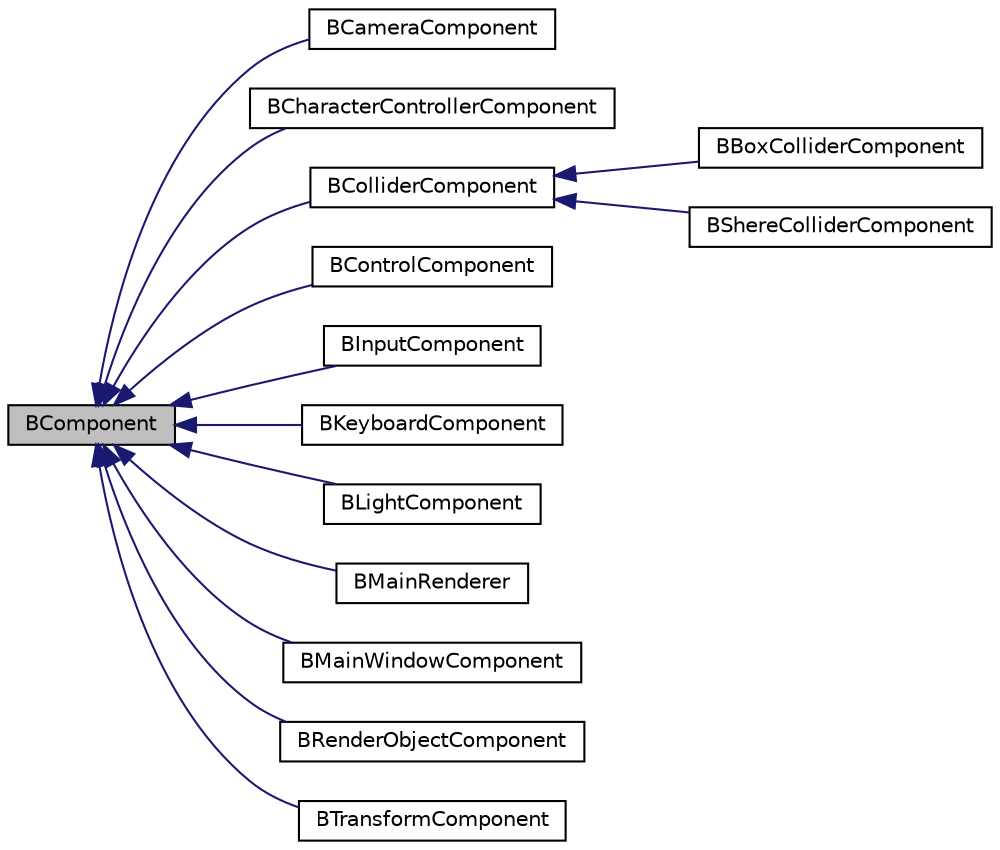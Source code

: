 digraph "BComponent"
{
 // LATEX_PDF_SIZE
  edge [fontname="Helvetica",fontsize="10",labelfontname="Helvetica",labelfontsize="10"];
  node [fontname="Helvetica",fontsize="10",shape=record];
  rankdir="LR";
  Node1 [label="BComponent",height=0.2,width=0.4,color="black", fillcolor="grey75", style="filled", fontcolor="black",tooltip=" "];
  Node1 -> Node2 [dir="back",color="midnightblue",fontsize="10",style="solid",fontname="Helvetica"];
  Node2 [label="BCameraComponent",height=0.2,width=0.4,color="black", fillcolor="white", style="filled",URL="$class_b_camera_component.html",tooltip=" "];
  Node1 -> Node3 [dir="back",color="midnightblue",fontsize="10",style="solid",fontname="Helvetica"];
  Node3 [label="BCharacterControllerComponent",height=0.2,width=0.4,color="black", fillcolor="white", style="filled",URL="$class_b_character_controller_component.html",tooltip=" "];
  Node1 -> Node4 [dir="back",color="midnightblue",fontsize="10",style="solid",fontname="Helvetica"];
  Node4 [label="BColliderComponent",height=0.2,width=0.4,color="black", fillcolor="white", style="filled",URL="$class_b_collider_component.html",tooltip=" "];
  Node4 -> Node5 [dir="back",color="midnightblue",fontsize="10",style="solid",fontname="Helvetica"];
  Node5 [label="BBoxColliderComponent",height=0.2,width=0.4,color="black", fillcolor="white", style="filled",URL="$class_b_box_collider_component.html",tooltip=" "];
  Node4 -> Node6 [dir="back",color="midnightblue",fontsize="10",style="solid",fontname="Helvetica"];
  Node6 [label="BShereColliderComponent",height=0.2,width=0.4,color="black", fillcolor="white", style="filled",URL="$class_b_shere_collider_component.html",tooltip=" "];
  Node1 -> Node7 [dir="back",color="midnightblue",fontsize="10",style="solid",fontname="Helvetica"];
  Node7 [label="BControlComponent",height=0.2,width=0.4,color="black", fillcolor="white", style="filled",URL="$class_b_control_component.html",tooltip=" "];
  Node1 -> Node8 [dir="back",color="midnightblue",fontsize="10",style="solid",fontname="Helvetica"];
  Node8 [label="BInputComponent",height=0.2,width=0.4,color="black", fillcolor="white", style="filled",URL="$class_b_input_component.html",tooltip=" "];
  Node1 -> Node9 [dir="back",color="midnightblue",fontsize="10",style="solid",fontname="Helvetica"];
  Node9 [label="BKeyboardComponent",height=0.2,width=0.4,color="black", fillcolor="white", style="filled",URL="$class_b_keyboard_component.html",tooltip=" "];
  Node1 -> Node10 [dir="back",color="midnightblue",fontsize="10",style="solid",fontname="Helvetica"];
  Node10 [label="BLightComponent",height=0.2,width=0.4,color="black", fillcolor="white", style="filled",URL="$class_b_light_component.html",tooltip=" "];
  Node1 -> Node11 [dir="back",color="midnightblue",fontsize="10",style="solid",fontname="Helvetica"];
  Node11 [label="BMainRenderer",height=0.2,width=0.4,color="black", fillcolor="white", style="filled",URL="$class_b_main_renderer.html",tooltip=" "];
  Node1 -> Node12 [dir="back",color="midnightblue",fontsize="10",style="solid",fontname="Helvetica"];
  Node12 [label="BMainWindowComponent",height=0.2,width=0.4,color="black", fillcolor="white", style="filled",URL="$class_b_main_window_component.html",tooltip=" "];
  Node1 -> Node13 [dir="back",color="midnightblue",fontsize="10",style="solid",fontname="Helvetica"];
  Node13 [label="BRenderObjectComponent",height=0.2,width=0.4,color="black", fillcolor="white", style="filled",URL="$class_b_render_object_component.html",tooltip=" "];
  Node1 -> Node14 [dir="back",color="midnightblue",fontsize="10",style="solid",fontname="Helvetica"];
  Node14 [label="BTransformComponent",height=0.2,width=0.4,color="black", fillcolor="white", style="filled",URL="$class_b_transform_component.html",tooltip=" "];
}
